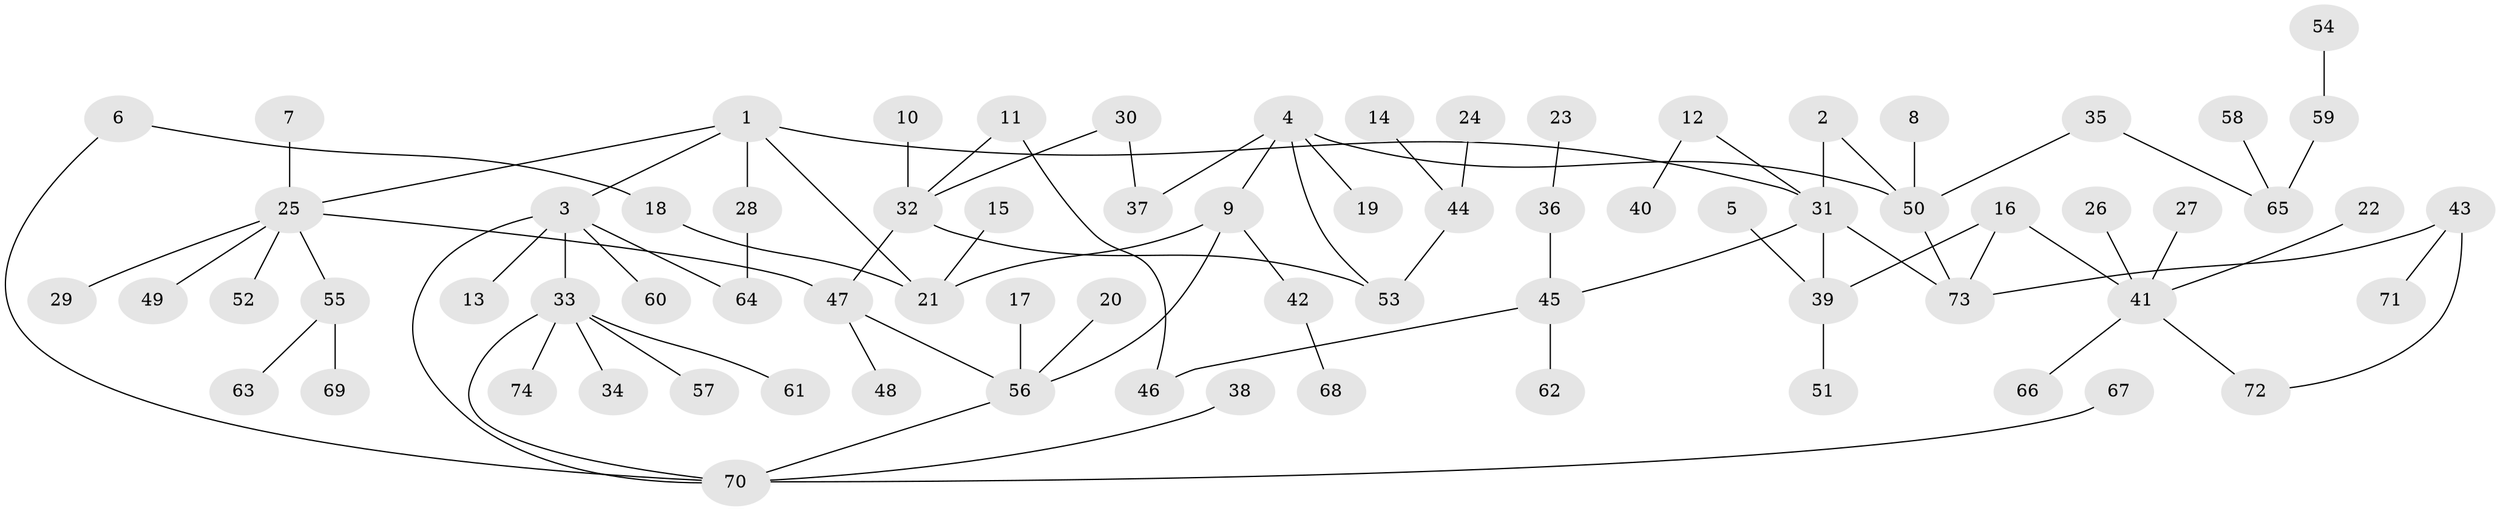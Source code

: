 // original degree distribution, {3: 0.16891891891891891, 5: 0.07432432432432433, 4: 0.06756756756756757, 6: 0.02027027027027027, 2: 0.20945945945945946, 1: 0.4594594594594595}
// Generated by graph-tools (version 1.1) at 2025/49/03/09/25 03:49:20]
// undirected, 74 vertices, 85 edges
graph export_dot {
graph [start="1"]
  node [color=gray90,style=filled];
  1;
  2;
  3;
  4;
  5;
  6;
  7;
  8;
  9;
  10;
  11;
  12;
  13;
  14;
  15;
  16;
  17;
  18;
  19;
  20;
  21;
  22;
  23;
  24;
  25;
  26;
  27;
  28;
  29;
  30;
  31;
  32;
  33;
  34;
  35;
  36;
  37;
  38;
  39;
  40;
  41;
  42;
  43;
  44;
  45;
  46;
  47;
  48;
  49;
  50;
  51;
  52;
  53;
  54;
  55;
  56;
  57;
  58;
  59;
  60;
  61;
  62;
  63;
  64;
  65;
  66;
  67;
  68;
  69;
  70;
  71;
  72;
  73;
  74;
  1 -- 3 [weight=1.0];
  1 -- 21 [weight=1.0];
  1 -- 25 [weight=1.0];
  1 -- 28 [weight=1.0];
  1 -- 31 [weight=1.0];
  2 -- 31 [weight=1.0];
  2 -- 50 [weight=1.0];
  3 -- 13 [weight=1.0];
  3 -- 33 [weight=1.0];
  3 -- 60 [weight=1.0];
  3 -- 64 [weight=1.0];
  3 -- 70 [weight=1.0];
  4 -- 9 [weight=1.0];
  4 -- 19 [weight=1.0];
  4 -- 37 [weight=1.0];
  4 -- 50 [weight=1.0];
  4 -- 53 [weight=1.0];
  5 -- 39 [weight=1.0];
  6 -- 18 [weight=1.0];
  6 -- 70 [weight=1.0];
  7 -- 25 [weight=1.0];
  8 -- 50 [weight=1.0];
  9 -- 21 [weight=1.0];
  9 -- 42 [weight=1.0];
  9 -- 56 [weight=1.0];
  10 -- 32 [weight=1.0];
  11 -- 32 [weight=1.0];
  11 -- 46 [weight=1.0];
  12 -- 31 [weight=1.0];
  12 -- 40 [weight=1.0];
  14 -- 44 [weight=1.0];
  15 -- 21 [weight=1.0];
  16 -- 39 [weight=1.0];
  16 -- 41 [weight=1.0];
  16 -- 73 [weight=1.0];
  17 -- 56 [weight=1.0];
  18 -- 21 [weight=1.0];
  20 -- 56 [weight=1.0];
  22 -- 41 [weight=1.0];
  23 -- 36 [weight=1.0];
  24 -- 44 [weight=1.0];
  25 -- 29 [weight=1.0];
  25 -- 47 [weight=1.0];
  25 -- 49 [weight=1.0];
  25 -- 52 [weight=1.0];
  25 -- 55 [weight=1.0];
  26 -- 41 [weight=1.0];
  27 -- 41 [weight=1.0];
  28 -- 64 [weight=1.0];
  30 -- 32 [weight=1.0];
  30 -- 37 [weight=1.0];
  31 -- 39 [weight=1.0];
  31 -- 45 [weight=1.0];
  31 -- 73 [weight=1.0];
  32 -- 47 [weight=1.0];
  32 -- 53 [weight=1.0];
  33 -- 34 [weight=1.0];
  33 -- 57 [weight=1.0];
  33 -- 61 [weight=1.0];
  33 -- 70 [weight=1.0];
  33 -- 74 [weight=1.0];
  35 -- 50 [weight=1.0];
  35 -- 65 [weight=1.0];
  36 -- 45 [weight=1.0];
  38 -- 70 [weight=1.0];
  39 -- 51 [weight=1.0];
  41 -- 66 [weight=1.0];
  41 -- 72 [weight=1.0];
  42 -- 68 [weight=1.0];
  43 -- 71 [weight=1.0];
  43 -- 72 [weight=1.0];
  43 -- 73 [weight=1.0];
  44 -- 53 [weight=1.0];
  45 -- 46 [weight=1.0];
  45 -- 62 [weight=1.0];
  47 -- 48 [weight=1.0];
  47 -- 56 [weight=1.0];
  50 -- 73 [weight=1.0];
  54 -- 59 [weight=1.0];
  55 -- 63 [weight=1.0];
  55 -- 69 [weight=1.0];
  56 -- 70 [weight=1.0];
  58 -- 65 [weight=1.0];
  59 -- 65 [weight=1.0];
  67 -- 70 [weight=1.0];
}

